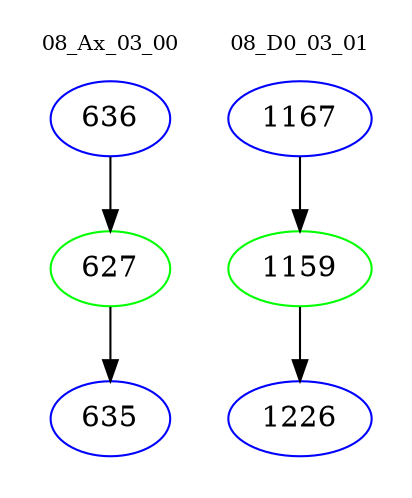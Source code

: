digraph{
subgraph cluster_0 {
color = white
label = "08_Ax_03_00";
fontsize=10;
T0_636 [label="636", color="blue"]
T0_636 -> T0_627 [color="black"]
T0_627 [label="627", color="green"]
T0_627 -> T0_635 [color="black"]
T0_635 [label="635", color="blue"]
}
subgraph cluster_1 {
color = white
label = "08_D0_03_01";
fontsize=10;
T1_1167 [label="1167", color="blue"]
T1_1167 -> T1_1159 [color="black"]
T1_1159 [label="1159", color="green"]
T1_1159 -> T1_1226 [color="black"]
T1_1226 [label="1226", color="blue"]
}
}
